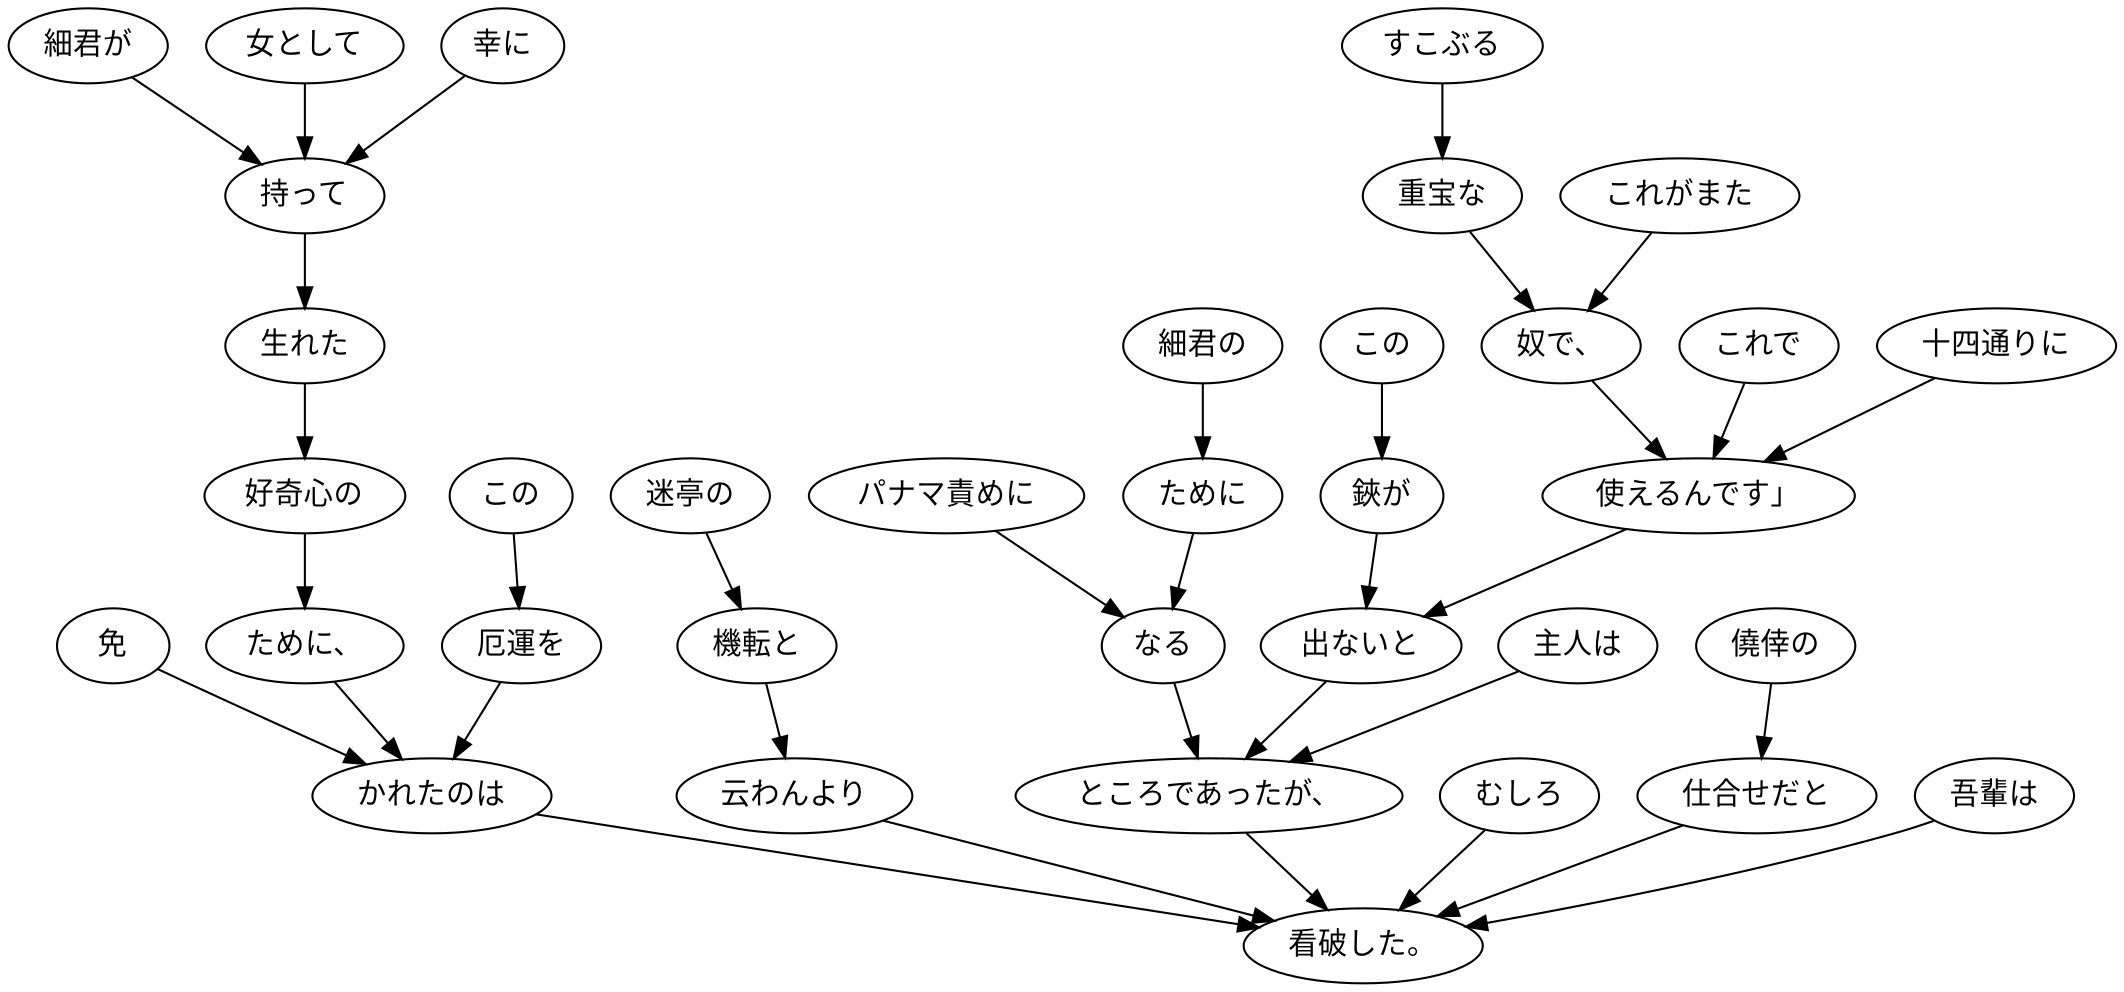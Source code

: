 digraph graph3481 {
	node0 [label="これがまた"];
	node1 [label="すこぶる"];
	node2 [label="重宝な"];
	node3 [label="奴で、"];
	node4 [label="これで"];
	node5 [label="十四通りに"];
	node6 [label="使えるんです」"];
	node7 [label="この"];
	node8 [label="鋏が"];
	node9 [label="出ないと"];
	node10 [label="主人は"];
	node11 [label="細君の"];
	node12 [label="ために"];
	node13 [label="パナマ責めに"];
	node14 [label="なる"];
	node15 [label="ところであったが、"];
	node16 [label="幸に"];
	node17 [label="細君が"];
	node18 [label="女として"];
	node19 [label="持って"];
	node20 [label="生れた"];
	node21 [label="好奇心の"];
	node22 [label="ために、"];
	node23 [label="この"];
	node24 [label="厄運を"];
	node25 [label="免"];
	node26 [label="かれたのは"];
	node27 [label="迷亭の"];
	node28 [label="機転と"];
	node29 [label="云わんより"];
	node30 [label="むしろ"];
	node31 [label="僥倖の"];
	node32 [label="仕合せだと"];
	node33 [label="吾輩は"];
	node34 [label="看破した。"];
	node0 -> node3;
	node1 -> node2;
	node2 -> node3;
	node3 -> node6;
	node4 -> node6;
	node5 -> node6;
	node6 -> node9;
	node7 -> node8;
	node8 -> node9;
	node9 -> node15;
	node10 -> node15;
	node11 -> node12;
	node12 -> node14;
	node13 -> node14;
	node14 -> node15;
	node15 -> node34;
	node16 -> node19;
	node17 -> node19;
	node18 -> node19;
	node19 -> node20;
	node20 -> node21;
	node21 -> node22;
	node22 -> node26;
	node23 -> node24;
	node24 -> node26;
	node25 -> node26;
	node26 -> node34;
	node27 -> node28;
	node28 -> node29;
	node29 -> node34;
	node30 -> node34;
	node31 -> node32;
	node32 -> node34;
	node33 -> node34;
}
